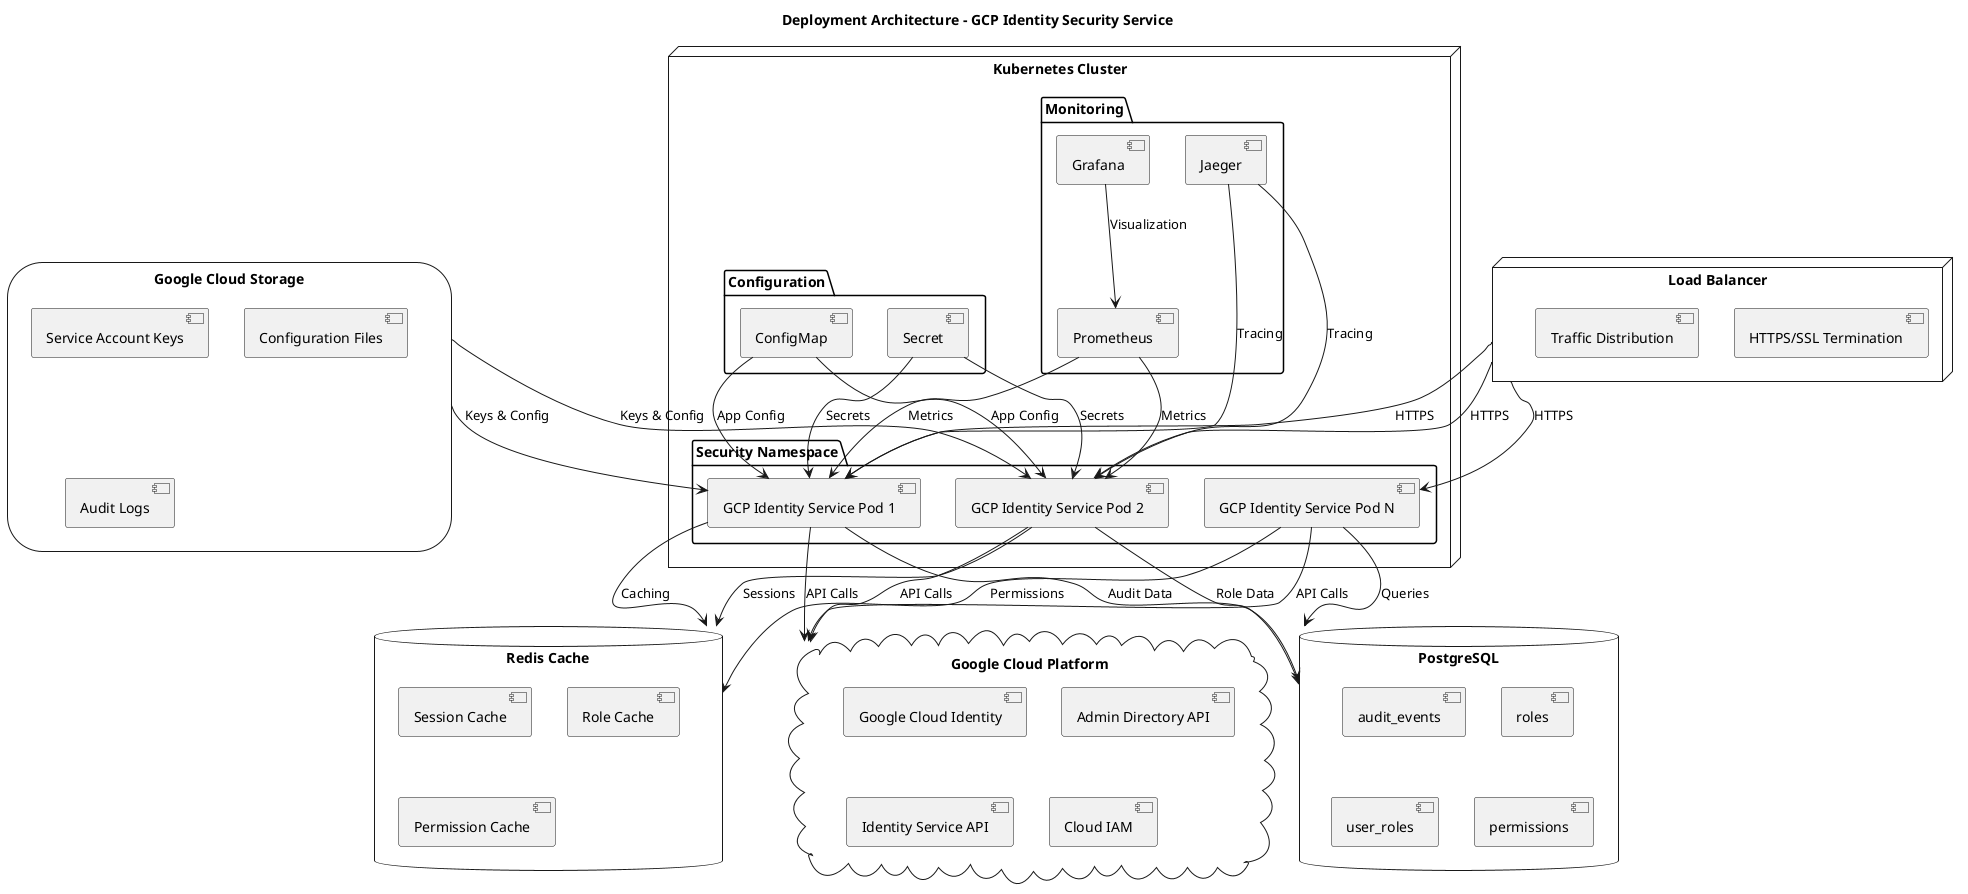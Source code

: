@startuml deployment_diagram
title Deployment Architecture - GCP Identity Security Service

node "Load Balancer" as lb {
  [HTTPS/SSL Termination]
  [Traffic Distribution]
}

node "Kubernetes Cluster" as k8s {
  package "Security Namespace" {
    [GCP Identity Service Pod 1] as pod1
    [GCP Identity Service Pod 2] as pod2
    [GCP Identity Service Pod N] as podN
  }
  
  package "Monitoring" {
    [Prometheus] as prometheus
    [Grafana] as grafana
    [Jaeger] as jaeger
  }
  
  package "Configuration" {
    [ConfigMap] as configmap
    [Secret] as secret
  }
}

cloud "Google Cloud Platform" as gcp {
  [Google Cloud Identity]
  [Admin Directory API]
  [Identity Service API]
  [Cloud IAM]
}

database "PostgreSQL" as postgres {
  [audit_events]
  [roles]
  [user_roles]
  [permissions]
}

database "Redis Cache" as redis {
  [Session Cache]
  [Role Cache]
  [Permission Cache]
}

storage "Google Cloud Storage" as gcs {
  [Service Account Keys]
  [Configuration Files]
  [Audit Logs]
}

' External connections
lb --> pod1 : HTTPS
lb --> pod2 : HTTPS
lb --> podN : HTTPS

' Service connections
pod1 --> gcp : API Calls
pod2 --> gcp : API Calls
podN --> gcp : API Calls

pod1 --> postgres : Audit Data
pod2 --> postgres : Role Data
podN --> postgres : Queries

pod1 --> redis : Caching
pod2 --> redis : Sessions
podN --> redis : Permissions

' Configuration
configmap --> pod1 : App Config
configmap --> pod2 : App Config
secret --> pod1 : Secrets
secret --> pod2 : Secrets

' Monitoring
prometheus --> pod1 : Metrics
prometheus --> pod2 : Metrics
grafana --> prometheus : Visualization
jaeger --> pod1 : Tracing
jaeger --> pod2 : Tracing

' Storage
gcs --> pod1 : Keys & Config
gcs --> pod2 : Keys & Config

@enduml